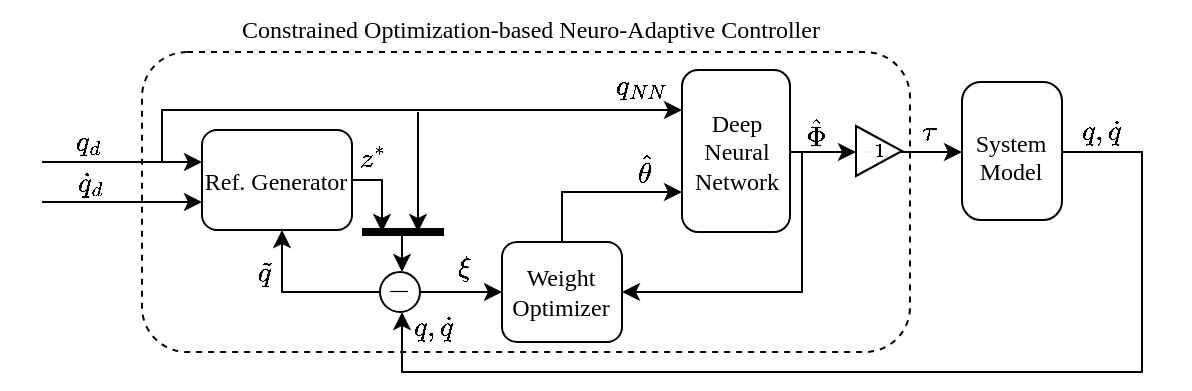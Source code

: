 <mxfile version="24.7.17">
  <diagram name="Page-1" id="H3oKLqlX0tTp-uY2Kpaz">
    <mxGraphModel dx="954" dy="674" grid="1" gridSize="10" guides="1" tooltips="1" connect="1" arrows="1" fold="1" page="1" pageScale="1" pageWidth="850" pageHeight="1100" math="1" shadow="0">
      <root>
        <mxCell id="0" />
        <mxCell id="3jEwKh9Pe0ptTPQIIk5x-5" value="Area" style="locked=1;" parent="0" />
        <mxCell id="3jEwKh9Pe0ptTPQIIk5x-69" value="" style="rounded=1;whiteSpace=wrap;html=1;dashed=1;fillColor=none;" parent="3jEwKh9Pe0ptTPQIIk5x-5" vertex="1">
          <mxGeometry x="140" y="310" width="384" height="150" as="geometry" />
        </mxCell>
        <mxCell id="3jEwKh9Pe0ptTPQIIk5x-4" value="Lines" style="locked=1;" parent="0" />
        <mxCell id="3jEwKh9Pe0ptTPQIIk5x-16" value="" style="endArrow=classic;html=1;rounded=0;" parent="3jEwKh9Pe0ptTPQIIk5x-4" edge="1">
          <mxGeometry width="50" height="50" relative="1" as="geometry">
            <mxPoint x="90" y="365" as="sourcePoint" />
            <mxPoint x="170" y="365" as="targetPoint" />
          </mxGeometry>
        </mxCell>
        <mxCell id="3jEwKh9Pe0ptTPQIIk5x-17" value="" style="endArrow=classic;html=1;rounded=0;" parent="3jEwKh9Pe0ptTPQIIk5x-4" edge="1">
          <mxGeometry width="50" height="50" relative="1" as="geometry">
            <mxPoint x="90" y="385" as="sourcePoint" />
            <mxPoint x="170" y="385" as="targetPoint" />
          </mxGeometry>
        </mxCell>
        <mxCell id="3jEwKh9Pe0ptTPQIIk5x-19" value="" style="endArrow=classic;html=1;rounded=0;" parent="3jEwKh9Pe0ptTPQIIk5x-4" edge="1">
          <mxGeometry width="50" height="50" relative="1" as="geometry">
            <mxPoint x="150" y="365" as="sourcePoint" />
            <mxPoint x="410" y="339" as="targetPoint" />
            <Array as="points">
              <mxPoint x="150" y="339" />
            </Array>
          </mxGeometry>
        </mxCell>
        <mxCell id="3jEwKh9Pe0ptTPQIIk5x-20" value="" style="endArrow=classic;html=1;rounded=0;" parent="3jEwKh9Pe0ptTPQIIk5x-4" edge="1">
          <mxGeometry width="50" height="50" relative="1" as="geometry">
            <mxPoint x="240" y="374" as="sourcePoint" />
            <mxPoint x="260" y="400" as="targetPoint" />
            <Array as="points">
              <mxPoint x="260" y="374" />
            </Array>
          </mxGeometry>
        </mxCell>
        <mxCell id="3jEwKh9Pe0ptTPQIIk5x-21" value="" style="endArrow=classic;html=1;rounded=0;" parent="3jEwKh9Pe0ptTPQIIk5x-4" edge="1">
          <mxGeometry width="50" height="50" relative="1" as="geometry">
            <mxPoint x="270" y="430" as="sourcePoint" />
            <mxPoint x="320" y="430" as="targetPoint" />
          </mxGeometry>
        </mxCell>
        <mxCell id="3jEwKh9Pe0ptTPQIIk5x-22" value="" style="endArrow=classic;html=1;rounded=0;" parent="3jEwKh9Pe0ptTPQIIk5x-4" edge="1">
          <mxGeometry width="50" height="50" relative="1" as="geometry">
            <mxPoint x="461" y="360" as="sourcePoint" />
            <mxPoint x="497" y="360" as="targetPoint" />
          </mxGeometry>
        </mxCell>
        <mxCell id="3jEwKh9Pe0ptTPQIIk5x-23" value="" style="endArrow=classic;html=1;rounded=0;" parent="3jEwKh9Pe0ptTPQIIk5x-4" edge="1">
          <mxGeometry width="50" height="50" relative="1" as="geometry">
            <mxPoint x="600" y="360" as="sourcePoint" />
            <mxPoint x="270" y="440" as="targetPoint" />
            <Array as="points">
              <mxPoint x="640" y="360" />
              <mxPoint x="640" y="470" />
              <mxPoint x="270" y="470" />
            </Array>
          </mxGeometry>
        </mxCell>
        <mxCell id="3jEwKh9Pe0ptTPQIIk5x-37" value="" style="endArrow=classic;html=1;rounded=0;" parent="3jEwKh9Pe0ptTPQIIk5x-4" edge="1">
          <mxGeometry width="50" height="50" relative="1" as="geometry">
            <mxPoint x="278" y="340" as="sourcePoint" />
            <mxPoint x="278" y="400" as="targetPoint" />
          </mxGeometry>
        </mxCell>
        <mxCell id="3jEwKh9Pe0ptTPQIIk5x-39" value="" style="endArrow=classic;html=1;rounded=0;" parent="3jEwKh9Pe0ptTPQIIk5x-4" edge="1">
          <mxGeometry width="50" height="50" relative="1" as="geometry">
            <mxPoint x="260" y="430" as="sourcePoint" />
            <mxPoint x="210" y="399" as="targetPoint" />
            <Array as="points">
              <mxPoint x="210" y="430" />
            </Array>
          </mxGeometry>
        </mxCell>
        <mxCell id="Q-mhqSvsPF1NudLkKP7M-14" value="" style="endArrow=classic;html=1;rounded=0;" parent="3jEwKh9Pe0ptTPQIIk5x-4" edge="1">
          <mxGeometry width="50" height="50" relative="1" as="geometry">
            <mxPoint x="270" y="400" as="sourcePoint" />
            <mxPoint x="270" y="420" as="targetPoint" />
          </mxGeometry>
        </mxCell>
        <mxCell id="Q-mhqSvsPF1NudLkKP7M-17" value="" style="endArrow=classic;html=1;rounded=0;" parent="3jEwKh9Pe0ptTPQIIk5x-4" edge="1">
          <mxGeometry width="50" height="50" relative="1" as="geometry">
            <mxPoint x="350" y="410" as="sourcePoint" />
            <mxPoint x="410" y="380" as="targetPoint" />
            <Array as="points">
              <mxPoint x="350" y="380" />
            </Array>
          </mxGeometry>
        </mxCell>
        <mxCell id="Q-mhqSvsPF1NudLkKP7M-18" value="" style="endArrow=classic;html=1;rounded=0;" parent="3jEwKh9Pe0ptTPQIIk5x-4" edge="1">
          <mxGeometry width="50" height="50" relative="1" as="geometry">
            <mxPoint x="470" y="360" as="sourcePoint" />
            <mxPoint x="380" y="430" as="targetPoint" />
            <Array as="points">
              <mxPoint x="470" y="430" />
            </Array>
          </mxGeometry>
        </mxCell>
        <mxCell id="Q-mhqSvsPF1NudLkKP7M-19" value="" style="endArrow=classic;html=1;rounded=0;" parent="3jEwKh9Pe0ptTPQIIk5x-4" edge="1">
          <mxGeometry width="50" height="50" relative="1" as="geometry">
            <mxPoint x="492" y="360" as="sourcePoint" />
            <mxPoint x="550" y="360" as="targetPoint" />
          </mxGeometry>
        </mxCell>
        <mxCell id="1" value="Blocks" style="locked=1;" parent="0" />
        <mxCell id="3jEwKh9Pe0ptTPQIIk5x-11" value="" style="rounded=1;whiteSpace=wrap;html=1;arcSize=19;" parent="1" vertex="1">
          <mxGeometry x="550" y="325" width="50" height="69" as="geometry" />
        </mxCell>
        <mxCell id="3jEwKh9Pe0ptTPQIIk5x-15" value="" style="rounded=0;whiteSpace=wrap;html=1;fillColor=#000000;rotation=90;" parent="1" vertex="1">
          <mxGeometry x="269" y="380" width="3" height="40" as="geometry" />
        </mxCell>
        <mxCell id="3jEwKh9Pe0ptTPQIIk5x-18" value="" style="rounded=1;whiteSpace=wrap;html=1;" parent="1" vertex="1">
          <mxGeometry x="170" y="349" width="75" height="50" as="geometry" />
        </mxCell>
        <mxCell id="3jEwKh9Pe0ptTPQIIk5x-32" value="" style="ellipse;whiteSpace=wrap;html=1;aspect=fixed;" parent="1" vertex="1">
          <mxGeometry x="259" y="420" width="20" height="20" as="geometry" />
        </mxCell>
        <mxCell id="3jEwKh9Pe0ptTPQIIk5x-49" value="" style="rounded=1;whiteSpace=wrap;html=1;" parent="1" vertex="1">
          <mxGeometry x="320" y="405" width="60" height="50" as="geometry" />
        </mxCell>
        <mxCell id="3jEwKh9Pe0ptTPQIIk5x-51" value="" style="rounded=1;whiteSpace=wrap;html=1;" parent="1" vertex="1">
          <mxGeometry x="410" y="319" width="54" height="81" as="geometry" />
        </mxCell>
        <mxCell id="3jEwKh9Pe0ptTPQIIk5x-75" value="" style="triangle;whiteSpace=wrap;html=1;" parent="1" vertex="1">
          <mxGeometry x="497" y="347" width="23" height="25" as="geometry" />
        </mxCell>
        <mxCell id="3jEwKh9Pe0ptTPQIIk5x-3" value="Math" style="" parent="0" />
        <mxCell id="3jEwKh9Pe0ptTPQIIk5x-26" value="$$q_d$$" style="text;html=1;align=center;verticalAlign=middle;resizable=0;points=[];autosize=1;strokeColor=none;fillColor=none;" parent="3jEwKh9Pe0ptTPQIIk5x-3" vertex="1">
          <mxGeometry x="78" y="340" width="70" height="30" as="geometry" />
        </mxCell>
        <mxCell id="3jEwKh9Pe0ptTPQIIk5x-29" value="$$\dot q_d$$" style="text;html=1;align=center;verticalAlign=middle;resizable=0;points=[];autosize=1;strokeColor=none;fillColor=none;" parent="3jEwKh9Pe0ptTPQIIk5x-3" vertex="1">
          <mxGeometry x="69" y="361" width="90" height="30" as="geometry" />
        </mxCell>
        <mxCell id="3jEwKh9Pe0ptTPQIIk5x-30" value="$$\hat\theta$$" style="text;html=1;align=center;verticalAlign=middle;resizable=0;points=[];autosize=1;strokeColor=none;fillColor=none;" parent="3jEwKh9Pe0ptTPQIIk5x-3" vertex="1">
          <mxGeometry x="341" y="354" width="100" height="30" as="geometry" />
        </mxCell>
        <mxCell id="3jEwKh9Pe0ptTPQIIk5x-41" value="$$\tilde q$$" style="text;html=1;align=center;verticalAlign=middle;resizable=0;points=[];autosize=1;strokeColor=none;fillColor=none;" parent="3jEwKh9Pe0ptTPQIIk5x-3" vertex="1">
          <mxGeometry x="156" y="405" width="90" height="30" as="geometry" />
        </mxCell>
        <mxCell id="3jEwKh9Pe0ptTPQIIk5x-44" value="$$z^*$$" style="text;html=1;align=center;verticalAlign=middle;resizable=0;points=[];autosize=1;strokeColor=none;fillColor=none;" parent="3jEwKh9Pe0ptTPQIIk5x-3" vertex="1">
          <mxGeometry x="220" y="348" width="70" height="30" as="geometry" />
        </mxCell>
        <mxCell id="3jEwKh9Pe0ptTPQIIk5x-50" value="$$q,\dot q$$" style="text;html=1;align=center;verticalAlign=middle;resizable=0;points=[];autosize=1;strokeColor=none;fillColor=none;" parent="3jEwKh9Pe0ptTPQIIk5x-3" vertex="1">
          <mxGeometry x="574" y="335" width="90" height="30" as="geometry" />
        </mxCell>
        <mxCell id="3jEwKh9Pe0ptTPQIIk5x-76" value="$$\tau$$" style="text;html=1;align=center;verticalAlign=middle;resizable=0;points=[];autosize=1;strokeColor=none;fillColor=none;" parent="3jEwKh9Pe0ptTPQIIk5x-3" vertex="1">
          <mxGeometry x="498" y="335" width="70" height="30" as="geometry" />
        </mxCell>
        <mxCell id="3jEwKh9Pe0ptTPQIIk5x-77" value="$$-1$$" style="text;html=1;align=center;verticalAlign=middle;resizable=0;points=[];autosize=1;strokeColor=none;fillColor=none;fontSize=8;" parent="3jEwKh9Pe0ptTPQIIk5x-3" vertex="1">
          <mxGeometry x="480" y="350" width="50" height="20" as="geometry" />
        </mxCell>
        <mxCell id="3jEwKh9Pe0ptTPQIIk5x-78" value="$$q_{NN}$$" style="text;html=1;align=center;verticalAlign=middle;resizable=0;points=[];autosize=1;strokeColor=none;fillColor=none;" parent="3jEwKh9Pe0ptTPQIIk5x-3" vertex="1">
          <mxGeometry x="344" y="312" width="90" height="30" as="geometry" />
        </mxCell>
        <mxCell id="Q-mhqSvsPF1NudLkKP7M-2" value="$$q,\dot q$$" style="text;html=1;align=center;verticalAlign=middle;resizable=0;points=[];autosize=1;strokeColor=none;fillColor=none;" parent="3jEwKh9Pe0ptTPQIIk5x-3" vertex="1">
          <mxGeometry x="240" y="433" width="90" height="30" as="geometry" />
        </mxCell>
        <mxCell id="YXTl3u4vy5jYAbG0ojDT-3" value="$$\hat\Phi$$" style="text;html=1;align=center;verticalAlign=middle;resizable=0;points=[];autosize=1;strokeColor=none;fillColor=none;fontSize=12;" parent="3jEwKh9Pe0ptTPQIIk5x-3" vertex="1">
          <mxGeometry x="432" y="336" width="90" height="30" as="geometry" />
        </mxCell>
        <mxCell id="jznCjMh6qff-W2xTqFjx-1" value="$$\xi$$" style="text;html=1;align=center;verticalAlign=middle;resizable=0;points=[];autosize=1;strokeColor=none;fillColor=none;" parent="3jEwKh9Pe0ptTPQIIk5x-3" vertex="1">
          <mxGeometry x="271" y="403" width="60" height="30" as="geometry" />
        </mxCell>
        <mxCell id="3jEwKh9Pe0ptTPQIIk5x-6" value="Names" style="" parent="0" />
        <mxCell id="3jEwKh9Pe0ptTPQIIk5x-52" value="Weight&lt;div&gt;Optimizer&lt;/div&gt;" style="text;html=1;align=center;verticalAlign=middle;resizable=0;points=[];autosize=1;strokeColor=none;fillColor=none;fontFamily=Times New Roman;" parent="3jEwKh9Pe0ptTPQIIk5x-6" vertex="1">
          <mxGeometry x="314" y="410" width="70" height="40" as="geometry" />
        </mxCell>
        <mxCell id="3jEwKh9Pe0ptTPQIIk5x-72" value="Deep&lt;div&gt;Neural&lt;/div&gt;&lt;div&gt;Network&lt;/div&gt;" style="text;html=1;align=center;verticalAlign=middle;resizable=0;points=[];autosize=1;strokeColor=none;fillColor=none;fontFamily=Times New Roman;" parent="3jEwKh9Pe0ptTPQIIk5x-6" vertex="1">
          <mxGeometry x="402" y="330" width="70" height="60" as="geometry" />
        </mxCell>
        <mxCell id="RQTAaq4a4_ipLARYYstB-5" value="&lt;div&gt;System&lt;/div&gt;&lt;div&gt;Model&lt;/div&gt;&lt;div&gt;&lt;br&gt;&lt;/div&gt;" style="text;html=1;align=center;verticalAlign=middle;resizable=0;points=[];autosize=1;strokeColor=none;fillColor=none;fontFamily=Times New Roman;" parent="3jEwKh9Pe0ptTPQIIk5x-6" vertex="1">
          <mxGeometry x="544" y="340" width="60" height="60" as="geometry" />
        </mxCell>
        <mxCell id="Q-mhqSvsPF1NudLkKP7M-20" value="$$-$$" style="text;html=1;align=center;verticalAlign=middle;resizable=0;points=[];autosize=1;strokeColor=none;fillColor=none;" parent="3jEwKh9Pe0ptTPQIIk5x-6" vertex="1">
          <mxGeometry x="243" y="414" width="50" height="30" as="geometry" />
        </mxCell>
        <mxCell id="Q-mhqSvsPF1NudLkKP7M-24" value="&amp;nbsp;&lt;span style=&quot;background-color: initial;&quot;&gt;Ref. Generator&lt;/span&gt;" style="text;html=1;align=center;verticalAlign=middle;resizable=0;points=[];autosize=1;strokeColor=none;fillColor=none;fontFamily=Times New Roman;" parent="3jEwKh9Pe0ptTPQIIk5x-6" vertex="1">
          <mxGeometry x="155" y="360" width="100" height="30" as="geometry" />
        </mxCell>
        <mxCell id="jXpnGiK7oi-8-GfHfyG--2" value="Constrained Optimization-based Neuro-Adaptive Controller" style="text;html=1;align=center;verticalAlign=middle;resizable=0;points=[];autosize=1;strokeColor=none;fillColor=none;fontFamily=Times New Roman;" parent="3jEwKh9Pe0ptTPQIIk5x-6" vertex="1">
          <mxGeometry x="179" y="284" width="310" height="30" as="geometry" />
        </mxCell>
      </root>
    </mxGraphModel>
  </diagram>
</mxfile>
